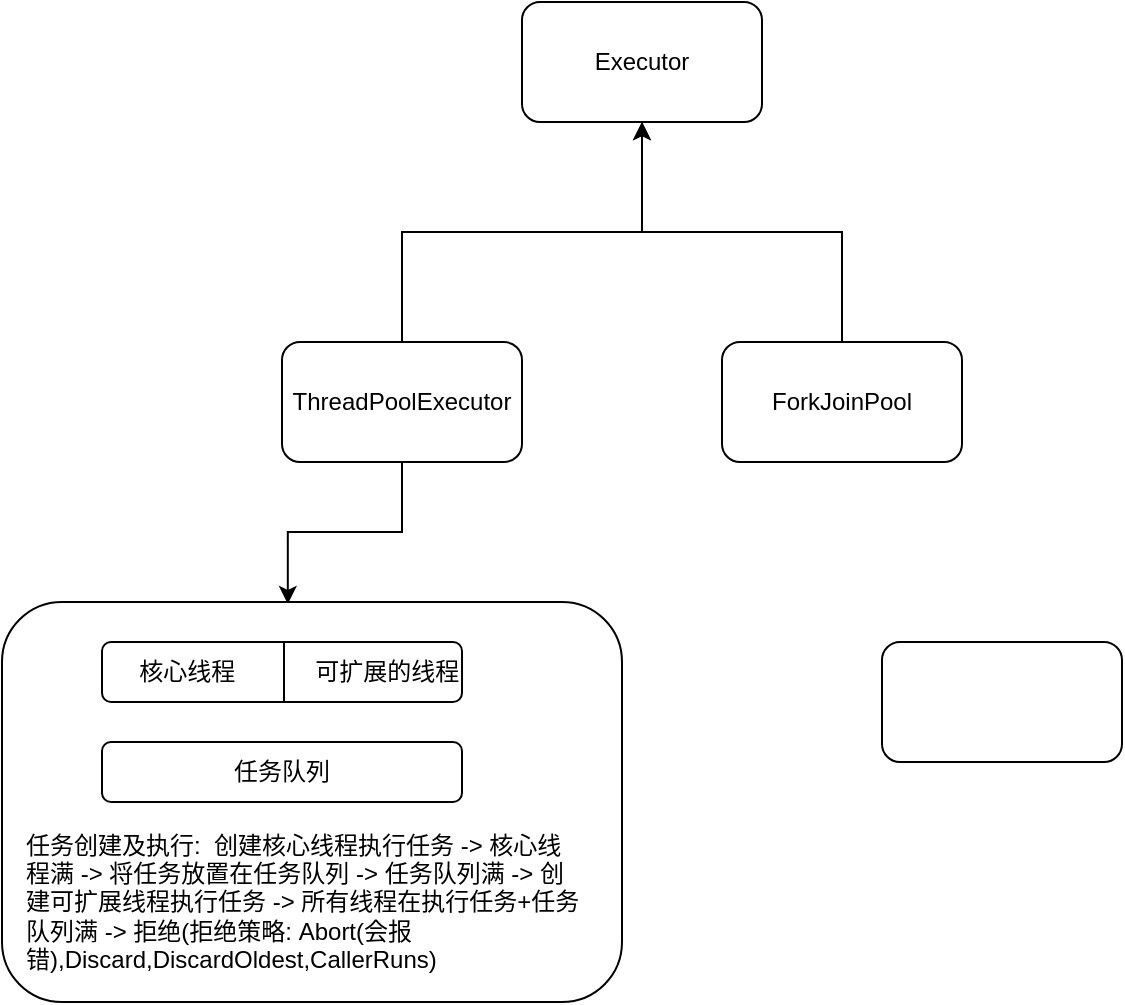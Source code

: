 <mxfile version="13.9.5" type="device"><diagram id="cI0LrfPJ5Q4Zy5PqBoZz" name="第 1 页"><mxGraphModel dx="1422" dy="846" grid="1" gridSize="10" guides="1" tooltips="1" connect="1" arrows="1" fold="1" page="1" pageScale="1" pageWidth="827" pageHeight="1169" math="0" shadow="0"><root><mxCell id="0"/><mxCell id="1" parent="0"/><mxCell id="faZMyHdAdozHi-oXblkk-1" value="Executor" style="rounded=1;whiteSpace=wrap;html=1;" vertex="1" parent="1"><mxGeometry x="300" y="90" width="120" height="60" as="geometry"/></mxCell><mxCell id="faZMyHdAdozHi-oXblkk-13" style="edgeStyle=orthogonalEdgeStyle;rounded=0;orthogonalLoop=1;jettySize=auto;html=1;" edge="1" parent="1" source="faZMyHdAdozHi-oXblkk-2" target="faZMyHdAdozHi-oXblkk-1"><mxGeometry relative="1" as="geometry"/></mxCell><mxCell id="faZMyHdAdozHi-oXblkk-17" style="edgeStyle=orthogonalEdgeStyle;rounded=0;orthogonalLoop=1;jettySize=auto;html=1;entryX=0.461;entryY=0.005;entryDx=0;entryDy=0;entryPerimeter=0;" edge="1" parent="1" source="faZMyHdAdozHi-oXblkk-2" target="faZMyHdAdozHi-oXblkk-5"><mxGeometry relative="1" as="geometry"/></mxCell><mxCell id="faZMyHdAdozHi-oXblkk-2" value="ThreadPoolExecutor" style="rounded=1;whiteSpace=wrap;html=1;" vertex="1" parent="1"><mxGeometry x="180" y="260" width="120" height="60" as="geometry"/></mxCell><mxCell id="faZMyHdAdozHi-oXblkk-15" style="edgeStyle=orthogonalEdgeStyle;rounded=0;orthogonalLoop=1;jettySize=auto;html=1;" edge="1" parent="1" source="faZMyHdAdozHi-oXblkk-4" target="faZMyHdAdozHi-oXblkk-1"><mxGeometry relative="1" as="geometry"/></mxCell><mxCell id="faZMyHdAdozHi-oXblkk-4" value="ForkJoinPool" style="rounded=1;whiteSpace=wrap;html=1;" vertex="1" parent="1"><mxGeometry x="400" y="260" width="120" height="60" as="geometry"/></mxCell><mxCell id="faZMyHdAdozHi-oXblkk-16" value="" style="group" vertex="1" connectable="0" parent="1"><mxGeometry x="40" y="390" width="310" height="200" as="geometry"/></mxCell><mxCell id="faZMyHdAdozHi-oXblkk-5" value="&amp;nbsp; &amp;nbsp; &amp;nbsp; &amp;nbsp; &amp;nbsp; &amp;nbsp; &amp;nbsp; &amp;nbsp; &amp;nbsp; &amp;nbsp; &amp;nbsp; &amp;nbsp; &amp;nbsp; &amp;nbsp; &amp;nbsp; &amp;nbsp; &amp;nbsp; &amp;nbsp; &amp;nbsp;&lt;br&gt;&lt;br&gt;&lt;div&gt;&lt;span&gt;&amp;nbsp; &amp;nbsp; &amp;nbsp; &amp;nbsp; &amp;nbsp; &amp;nbsp; &amp;nbsp; &amp;nbsp; &amp;nbsp; &amp;nbsp; &amp;nbsp; &amp;nbsp; &amp;nbsp; &amp;nbsp; &amp;nbsp; &amp;nbsp; &amp;nbsp; &amp;nbsp; &amp;nbsp; &amp;nbsp; &amp;nbsp; &amp;nbsp; &amp;nbsp; &amp;nbsp; &amp;nbsp; &amp;nbsp; &amp;nbsp; &amp;nbsp; &amp;nbsp; &amp;nbsp; &amp;nbsp; &amp;nbsp; &amp;nbsp; &amp;nbsp; &amp;nbsp; &amp;nbsp; &amp;nbsp; &amp;nbsp; &amp;nbsp; &amp;nbsp; &amp;nbsp; &amp;nbsp; &amp;nbsp; &amp;nbsp; &amp;nbsp; &amp;nbsp; &amp;nbsp; &amp;nbsp; &amp;nbsp; &amp;nbsp; &amp;nbsp; &amp;nbsp; &amp;nbsp; &amp;nbsp; &amp;nbsp; &amp;nbsp; &amp;nbsp; &amp;nbsp; &amp;nbsp; &amp;nbsp; &amp;nbsp; &amp;nbsp; &amp;nbsp; &amp;nbsp; &amp;nbsp; &amp;nbsp; &amp;nbsp; &amp;nbsp; &amp;nbsp; &amp;nbsp; &amp;nbsp; &amp;nbsp; &amp;nbsp; &amp;nbsp; &amp;nbsp; &amp;nbsp; &amp;nbsp; &amp;nbsp; &amp;nbsp; &amp;nbsp; &amp;nbsp; &amp;nbsp; &amp;nbsp; &amp;nbsp; &amp;nbsp; &amp;nbsp; &amp;nbsp; &amp;nbsp; &amp;nbsp; &amp;nbsp; &amp;nbsp; &amp;nbsp; &amp;nbsp; &amp;nbsp; &amp;nbsp; &amp;nbsp; &amp;nbsp; &amp;nbsp; &amp;nbsp; &amp;nbsp; &amp;nbsp; &amp;nbsp; &amp;nbsp; &amp;nbsp; &amp;nbsp; &amp;nbsp; &amp;nbsp; &amp;nbsp; &amp;nbsp; &amp;nbsp; &amp;nbsp; &amp;nbsp; &amp;nbsp; &amp;nbsp; &amp;nbsp; &amp;nbsp; &amp;nbsp; &amp;nbsp; &amp;nbsp; &amp;nbsp; &amp;nbsp; &amp;nbsp; &amp;nbsp; &amp;nbsp; &amp;nbsp;&lt;/span&gt;&lt;/div&gt;" style="rounded=1;whiteSpace=wrap;html=1;align=left;shadow=0;" vertex="1" parent="faZMyHdAdozHi-oXblkk-16"><mxGeometry width="310" height="200" as="geometry"/></mxCell><mxCell id="faZMyHdAdozHi-oXblkk-6" value="&amp;nbsp; &amp;nbsp; &amp;nbsp;核心线程&amp;nbsp; &amp;nbsp; &amp;nbsp; &amp;nbsp; &amp;nbsp; &amp;nbsp; 可扩展的线程" style="rounded=1;whiteSpace=wrap;html=1;align=left;" vertex="1" parent="faZMyHdAdozHi-oXblkk-16"><mxGeometry x="50" y="20" width="180" height="30" as="geometry"/></mxCell><mxCell id="faZMyHdAdozHi-oXblkk-7" value="任务队列" style="rounded=1;whiteSpace=wrap;html=1;" vertex="1" parent="faZMyHdAdozHi-oXblkk-16"><mxGeometry x="50" y="70" width="180" height="30" as="geometry"/></mxCell><mxCell id="faZMyHdAdozHi-oXblkk-10" value="" style="endArrow=none;html=1;" edge="1" parent="faZMyHdAdozHi-oXblkk-16"><mxGeometry width="50" height="50" relative="1" as="geometry"><mxPoint x="141" y="20" as="sourcePoint"/><mxPoint x="141" y="50" as="targetPoint"/></mxGeometry></mxCell><mxCell id="faZMyHdAdozHi-oXblkk-12" value="&lt;span&gt;任务创建及执行:&amp;nbsp; 创建核心线程执行任务 -&amp;gt; 核心线程满 -&amp;gt; 将任务放置在任务队列 -&amp;gt; 任务队列满 -&amp;gt; 创建可扩展线程执行任务 -&amp;gt; 所有线程在执行任务+任务队列满 -&amp;gt; 拒绝(拒绝策略: Abort(会报错),Discard,DiscardOldest,CallerRuns)&lt;/span&gt;" style="text;html=1;strokeColor=none;fillColor=none;align=left;verticalAlign=middle;whiteSpace=wrap;rounded=0;shadow=0;" vertex="1" parent="faZMyHdAdozHi-oXblkk-16"><mxGeometry x="10" y="100" width="280" height="100" as="geometry"/></mxCell><mxCell id="faZMyHdAdozHi-oXblkk-18" value="" style="rounded=1;whiteSpace=wrap;html=1;shadow=0;" vertex="1" parent="1"><mxGeometry x="480" y="410" width="120" height="60" as="geometry"/></mxCell></root></mxGraphModel></diagram></mxfile>